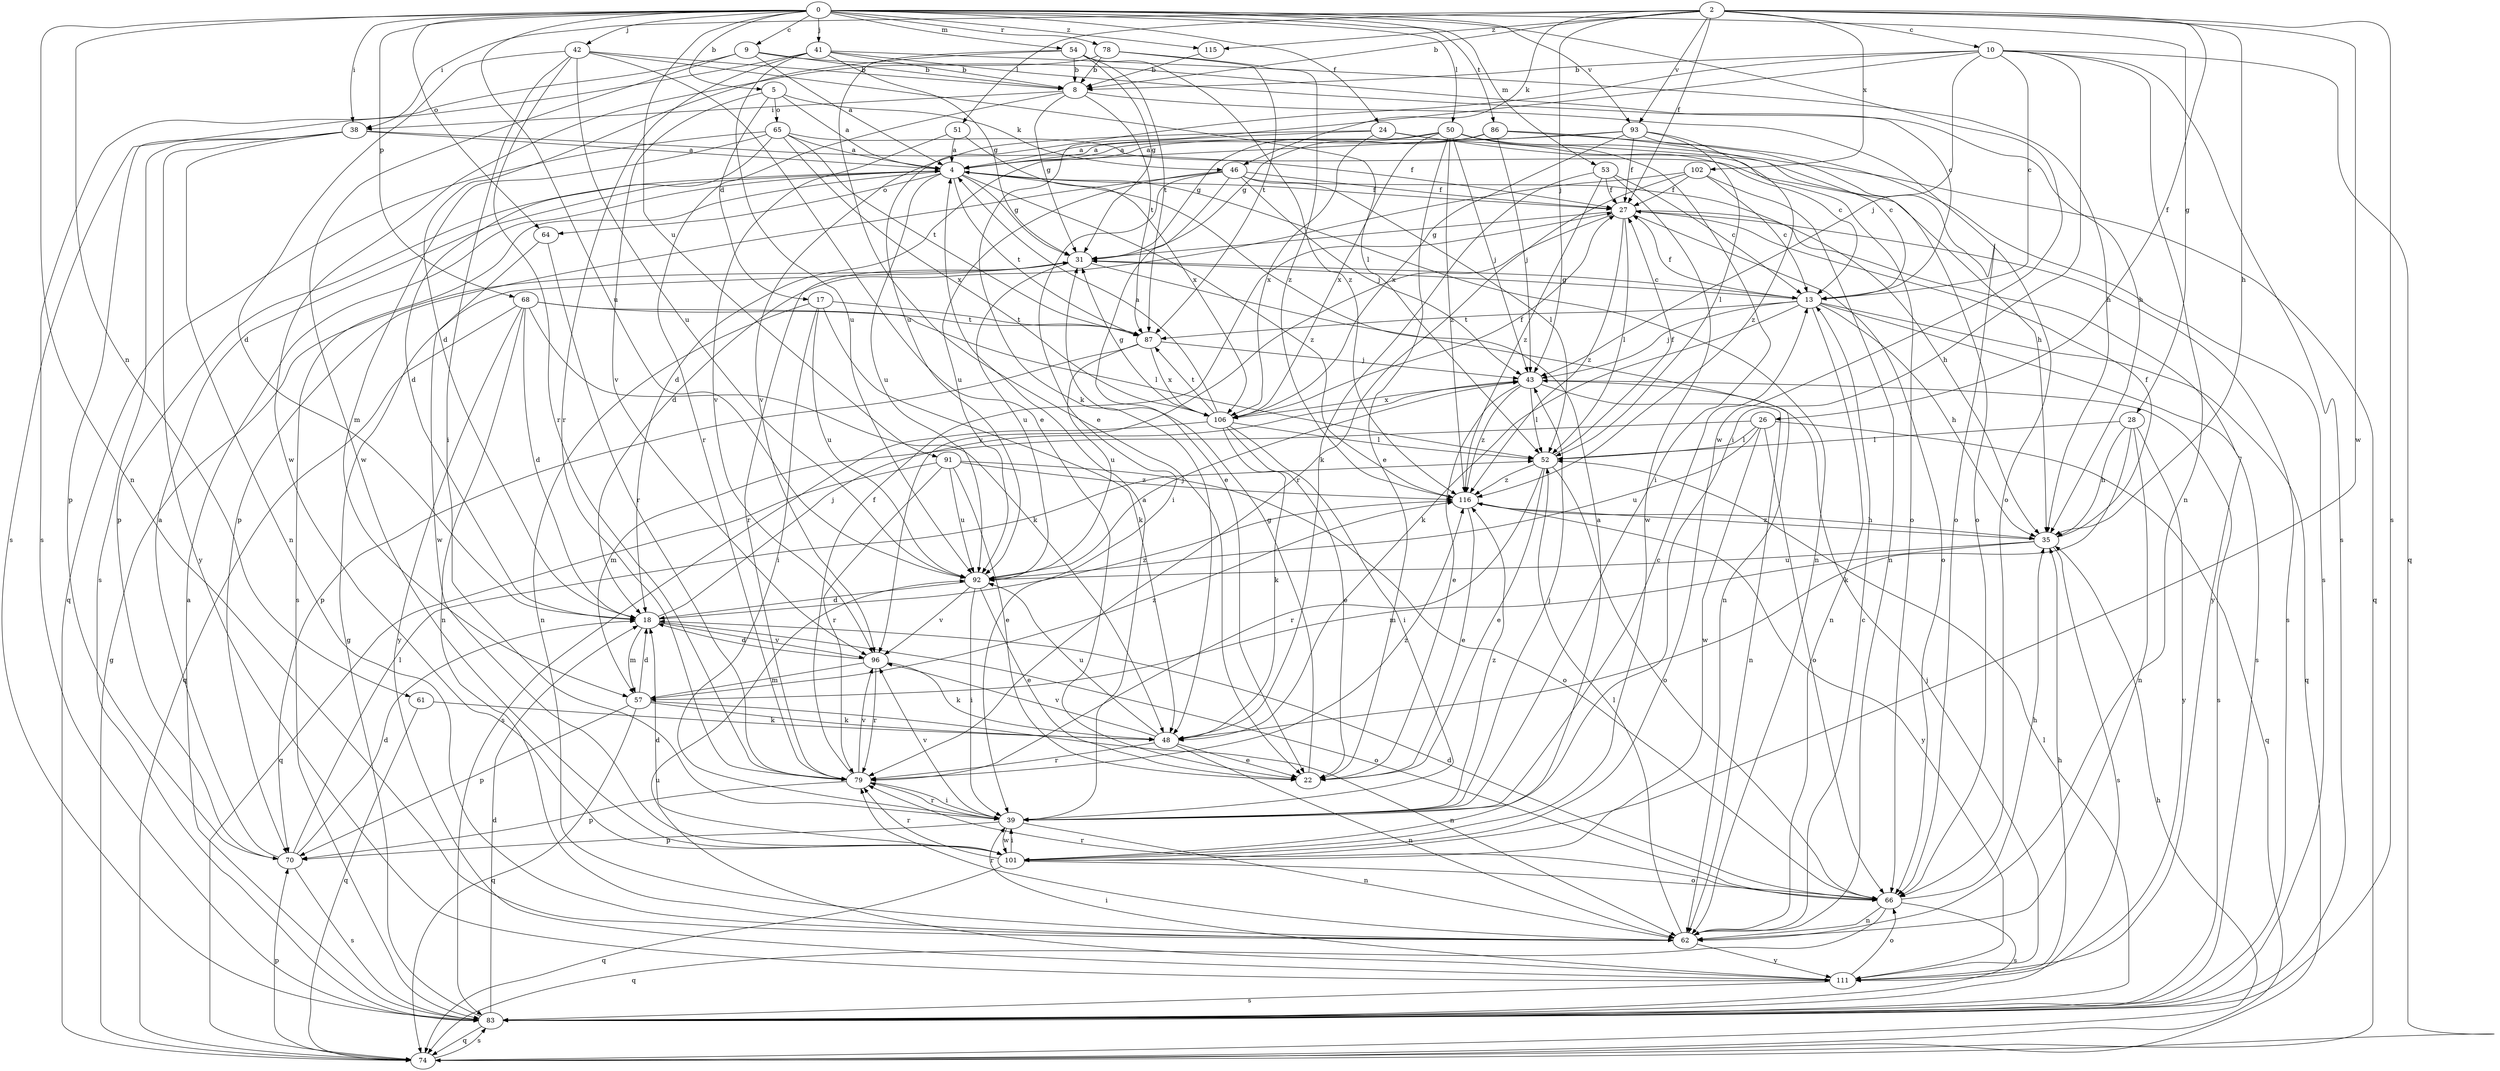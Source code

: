 strict digraph  {
0;
2;
4;
5;
8;
9;
10;
13;
17;
18;
22;
24;
26;
27;
28;
31;
35;
38;
39;
41;
42;
43;
46;
48;
50;
51;
52;
53;
54;
57;
61;
62;
64;
65;
66;
68;
70;
74;
78;
79;
83;
86;
87;
91;
92;
93;
96;
101;
102;
106;
111;
115;
116;
0 -> 5  [label=b];
0 -> 9  [label=c];
0 -> 24  [label=f];
0 -> 28  [label=g];
0 -> 38  [label=i];
0 -> 41  [label=j];
0 -> 42  [label=j];
0 -> 50  [label=l];
0 -> 53  [label=m];
0 -> 54  [label=m];
0 -> 61  [label=n];
0 -> 62  [label=n];
0 -> 64  [label=o];
0 -> 68  [label=p];
0 -> 78  [label=r];
0 -> 86  [label=t];
0 -> 91  [label=u];
0 -> 92  [label=u];
0 -> 93  [label=v];
0 -> 101  [label=w];
0 -> 115  [label=z];
2 -> 8  [label=b];
2 -> 10  [label=c];
2 -> 26  [label=f];
2 -> 27  [label=f];
2 -> 35  [label=h];
2 -> 38  [label=i];
2 -> 43  [label=j];
2 -> 46  [label=k];
2 -> 51  [label=l];
2 -> 83  [label=s];
2 -> 93  [label=v];
2 -> 101  [label=w];
2 -> 102  [label=x];
2 -> 115  [label=z];
4 -> 27  [label=f];
4 -> 31  [label=g];
4 -> 62  [label=n];
4 -> 64  [label=o];
4 -> 70  [label=p];
4 -> 83  [label=s];
4 -> 87  [label=t];
4 -> 92  [label=u];
4 -> 116  [label=z];
5 -> 4  [label=a];
5 -> 17  [label=d];
5 -> 46  [label=k];
5 -> 65  [label=o];
5 -> 96  [label=v];
8 -> 31  [label=g];
8 -> 38  [label=i];
8 -> 66  [label=o];
8 -> 79  [label=r];
8 -> 87  [label=t];
9 -> 4  [label=a];
9 -> 8  [label=b];
9 -> 35  [label=h];
9 -> 83  [label=s];
9 -> 101  [label=w];
10 -> 8  [label=b];
10 -> 13  [label=c];
10 -> 39  [label=i];
10 -> 43  [label=j];
10 -> 48  [label=k];
10 -> 62  [label=n];
10 -> 74  [label=q];
10 -> 83  [label=s];
10 -> 92  [label=u];
13 -> 27  [label=f];
13 -> 31  [label=g];
13 -> 35  [label=h];
13 -> 43  [label=j];
13 -> 48  [label=k];
13 -> 62  [label=n];
13 -> 74  [label=q];
13 -> 83  [label=s];
13 -> 87  [label=t];
17 -> 39  [label=i];
17 -> 48  [label=k];
17 -> 62  [label=n];
17 -> 87  [label=t];
17 -> 92  [label=u];
18 -> 43  [label=j];
18 -> 57  [label=m];
18 -> 66  [label=o];
18 -> 96  [label=v];
18 -> 116  [label=z];
22 -> 31  [label=g];
24 -> 4  [label=a];
24 -> 13  [label=c];
24 -> 66  [label=o];
24 -> 96  [label=v];
24 -> 106  [label=x];
26 -> 52  [label=l];
26 -> 57  [label=m];
26 -> 66  [label=o];
26 -> 74  [label=q];
26 -> 92  [label=u];
26 -> 101  [label=w];
27 -> 31  [label=g];
27 -> 52  [label=l];
27 -> 66  [label=o];
27 -> 83  [label=s];
27 -> 96  [label=v];
27 -> 111  [label=y];
27 -> 116  [label=z];
28 -> 35  [label=h];
28 -> 48  [label=k];
28 -> 52  [label=l];
28 -> 62  [label=n];
28 -> 111  [label=y];
31 -> 13  [label=c];
31 -> 62  [label=n];
31 -> 79  [label=r];
31 -> 92  [label=u];
35 -> 27  [label=f];
35 -> 57  [label=m];
35 -> 83  [label=s];
35 -> 92  [label=u];
35 -> 116  [label=z];
38 -> 4  [label=a];
38 -> 27  [label=f];
38 -> 62  [label=n];
38 -> 70  [label=p];
38 -> 83  [label=s];
38 -> 111  [label=y];
39 -> 4  [label=a];
39 -> 13  [label=c];
39 -> 43  [label=j];
39 -> 62  [label=n];
39 -> 70  [label=p];
39 -> 79  [label=r];
39 -> 96  [label=v];
39 -> 101  [label=w];
39 -> 116  [label=z];
41 -> 8  [label=b];
41 -> 13  [label=c];
41 -> 31  [label=g];
41 -> 35  [label=h];
41 -> 79  [label=r];
41 -> 83  [label=s];
41 -> 92  [label=u];
42 -> 8  [label=b];
42 -> 18  [label=d];
42 -> 22  [label=e];
42 -> 39  [label=i];
42 -> 52  [label=l];
42 -> 79  [label=r];
42 -> 92  [label=u];
43 -> 22  [label=e];
43 -> 52  [label=l];
43 -> 62  [label=n];
43 -> 83  [label=s];
43 -> 106  [label=x];
43 -> 116  [label=z];
46 -> 22  [label=e];
46 -> 27  [label=f];
46 -> 35  [label=h];
46 -> 39  [label=i];
46 -> 43  [label=j];
46 -> 52  [label=l];
46 -> 70  [label=p];
46 -> 92  [label=u];
48 -> 22  [label=e];
48 -> 62  [label=n];
48 -> 79  [label=r];
48 -> 92  [label=u];
48 -> 96  [label=v];
50 -> 4  [label=a];
50 -> 22  [label=e];
50 -> 31  [label=g];
50 -> 39  [label=i];
50 -> 43  [label=j];
50 -> 66  [label=o];
50 -> 74  [label=q];
50 -> 106  [label=x];
50 -> 116  [label=z];
51 -> 4  [label=a];
51 -> 96  [label=v];
51 -> 106  [label=x];
52 -> 22  [label=e];
52 -> 27  [label=f];
52 -> 66  [label=o];
52 -> 79  [label=r];
52 -> 116  [label=z];
53 -> 13  [label=c];
53 -> 27  [label=f];
53 -> 48  [label=k];
53 -> 101  [label=w];
53 -> 116  [label=z];
54 -> 8  [label=b];
54 -> 18  [label=d];
54 -> 22  [label=e];
54 -> 31  [label=g];
54 -> 87  [label=t];
54 -> 116  [label=z];
57 -> 18  [label=d];
57 -> 48  [label=k];
57 -> 62  [label=n];
57 -> 70  [label=p];
57 -> 74  [label=q];
57 -> 116  [label=z];
61 -> 48  [label=k];
61 -> 74  [label=q];
62 -> 13  [label=c];
62 -> 52  [label=l];
62 -> 79  [label=r];
62 -> 111  [label=y];
64 -> 79  [label=r];
64 -> 101  [label=w];
65 -> 4  [label=a];
65 -> 18  [label=d];
65 -> 35  [label=h];
65 -> 57  [label=m];
65 -> 74  [label=q];
65 -> 87  [label=t];
65 -> 106  [label=x];
66 -> 18  [label=d];
66 -> 35  [label=h];
66 -> 62  [label=n];
66 -> 74  [label=q];
66 -> 79  [label=r];
66 -> 83  [label=s];
68 -> 18  [label=d];
68 -> 48  [label=k];
68 -> 52  [label=l];
68 -> 62  [label=n];
68 -> 74  [label=q];
68 -> 87  [label=t];
68 -> 111  [label=y];
70 -> 4  [label=a];
70 -> 18  [label=d];
70 -> 52  [label=l];
70 -> 83  [label=s];
74 -> 31  [label=g];
74 -> 35  [label=h];
74 -> 70  [label=p];
74 -> 83  [label=s];
78 -> 8  [label=b];
78 -> 87  [label=t];
78 -> 101  [label=w];
78 -> 116  [label=z];
79 -> 27  [label=f];
79 -> 39  [label=i];
79 -> 70  [label=p];
79 -> 96  [label=v];
79 -> 116  [label=z];
83 -> 4  [label=a];
83 -> 18  [label=d];
83 -> 31  [label=g];
83 -> 52  [label=l];
83 -> 74  [label=q];
86 -> 4  [label=a];
86 -> 13  [label=c];
86 -> 31  [label=g];
86 -> 43  [label=j];
86 -> 66  [label=o];
87 -> 43  [label=j];
87 -> 70  [label=p];
87 -> 92  [label=u];
87 -> 106  [label=x];
91 -> 22  [label=e];
91 -> 66  [label=o];
91 -> 74  [label=q];
91 -> 79  [label=r];
91 -> 92  [label=u];
91 -> 116  [label=z];
92 -> 18  [label=d];
92 -> 22  [label=e];
92 -> 39  [label=i];
92 -> 43  [label=j];
92 -> 96  [label=v];
93 -> 4  [label=a];
93 -> 18  [label=d];
93 -> 27  [label=f];
93 -> 52  [label=l];
93 -> 83  [label=s];
93 -> 106  [label=x];
93 -> 116  [label=z];
96 -> 18  [label=d];
96 -> 48  [label=k];
96 -> 57  [label=m];
96 -> 79  [label=r];
101 -> 4  [label=a];
101 -> 18  [label=d];
101 -> 39  [label=i];
101 -> 66  [label=o];
101 -> 74  [label=q];
101 -> 79  [label=r];
102 -> 13  [label=c];
102 -> 18  [label=d];
102 -> 27  [label=f];
102 -> 62  [label=n];
102 -> 79  [label=r];
106 -> 4  [label=a];
106 -> 22  [label=e];
106 -> 27  [label=f];
106 -> 31  [label=g];
106 -> 39  [label=i];
106 -> 48  [label=k];
106 -> 52  [label=l];
106 -> 83  [label=s];
106 -> 87  [label=t];
111 -> 35  [label=h];
111 -> 39  [label=i];
111 -> 43  [label=j];
111 -> 66  [label=o];
111 -> 83  [label=s];
111 -> 92  [label=u];
115 -> 8  [label=b];
116 -> 22  [label=e];
116 -> 35  [label=h];
116 -> 111  [label=y];
}
